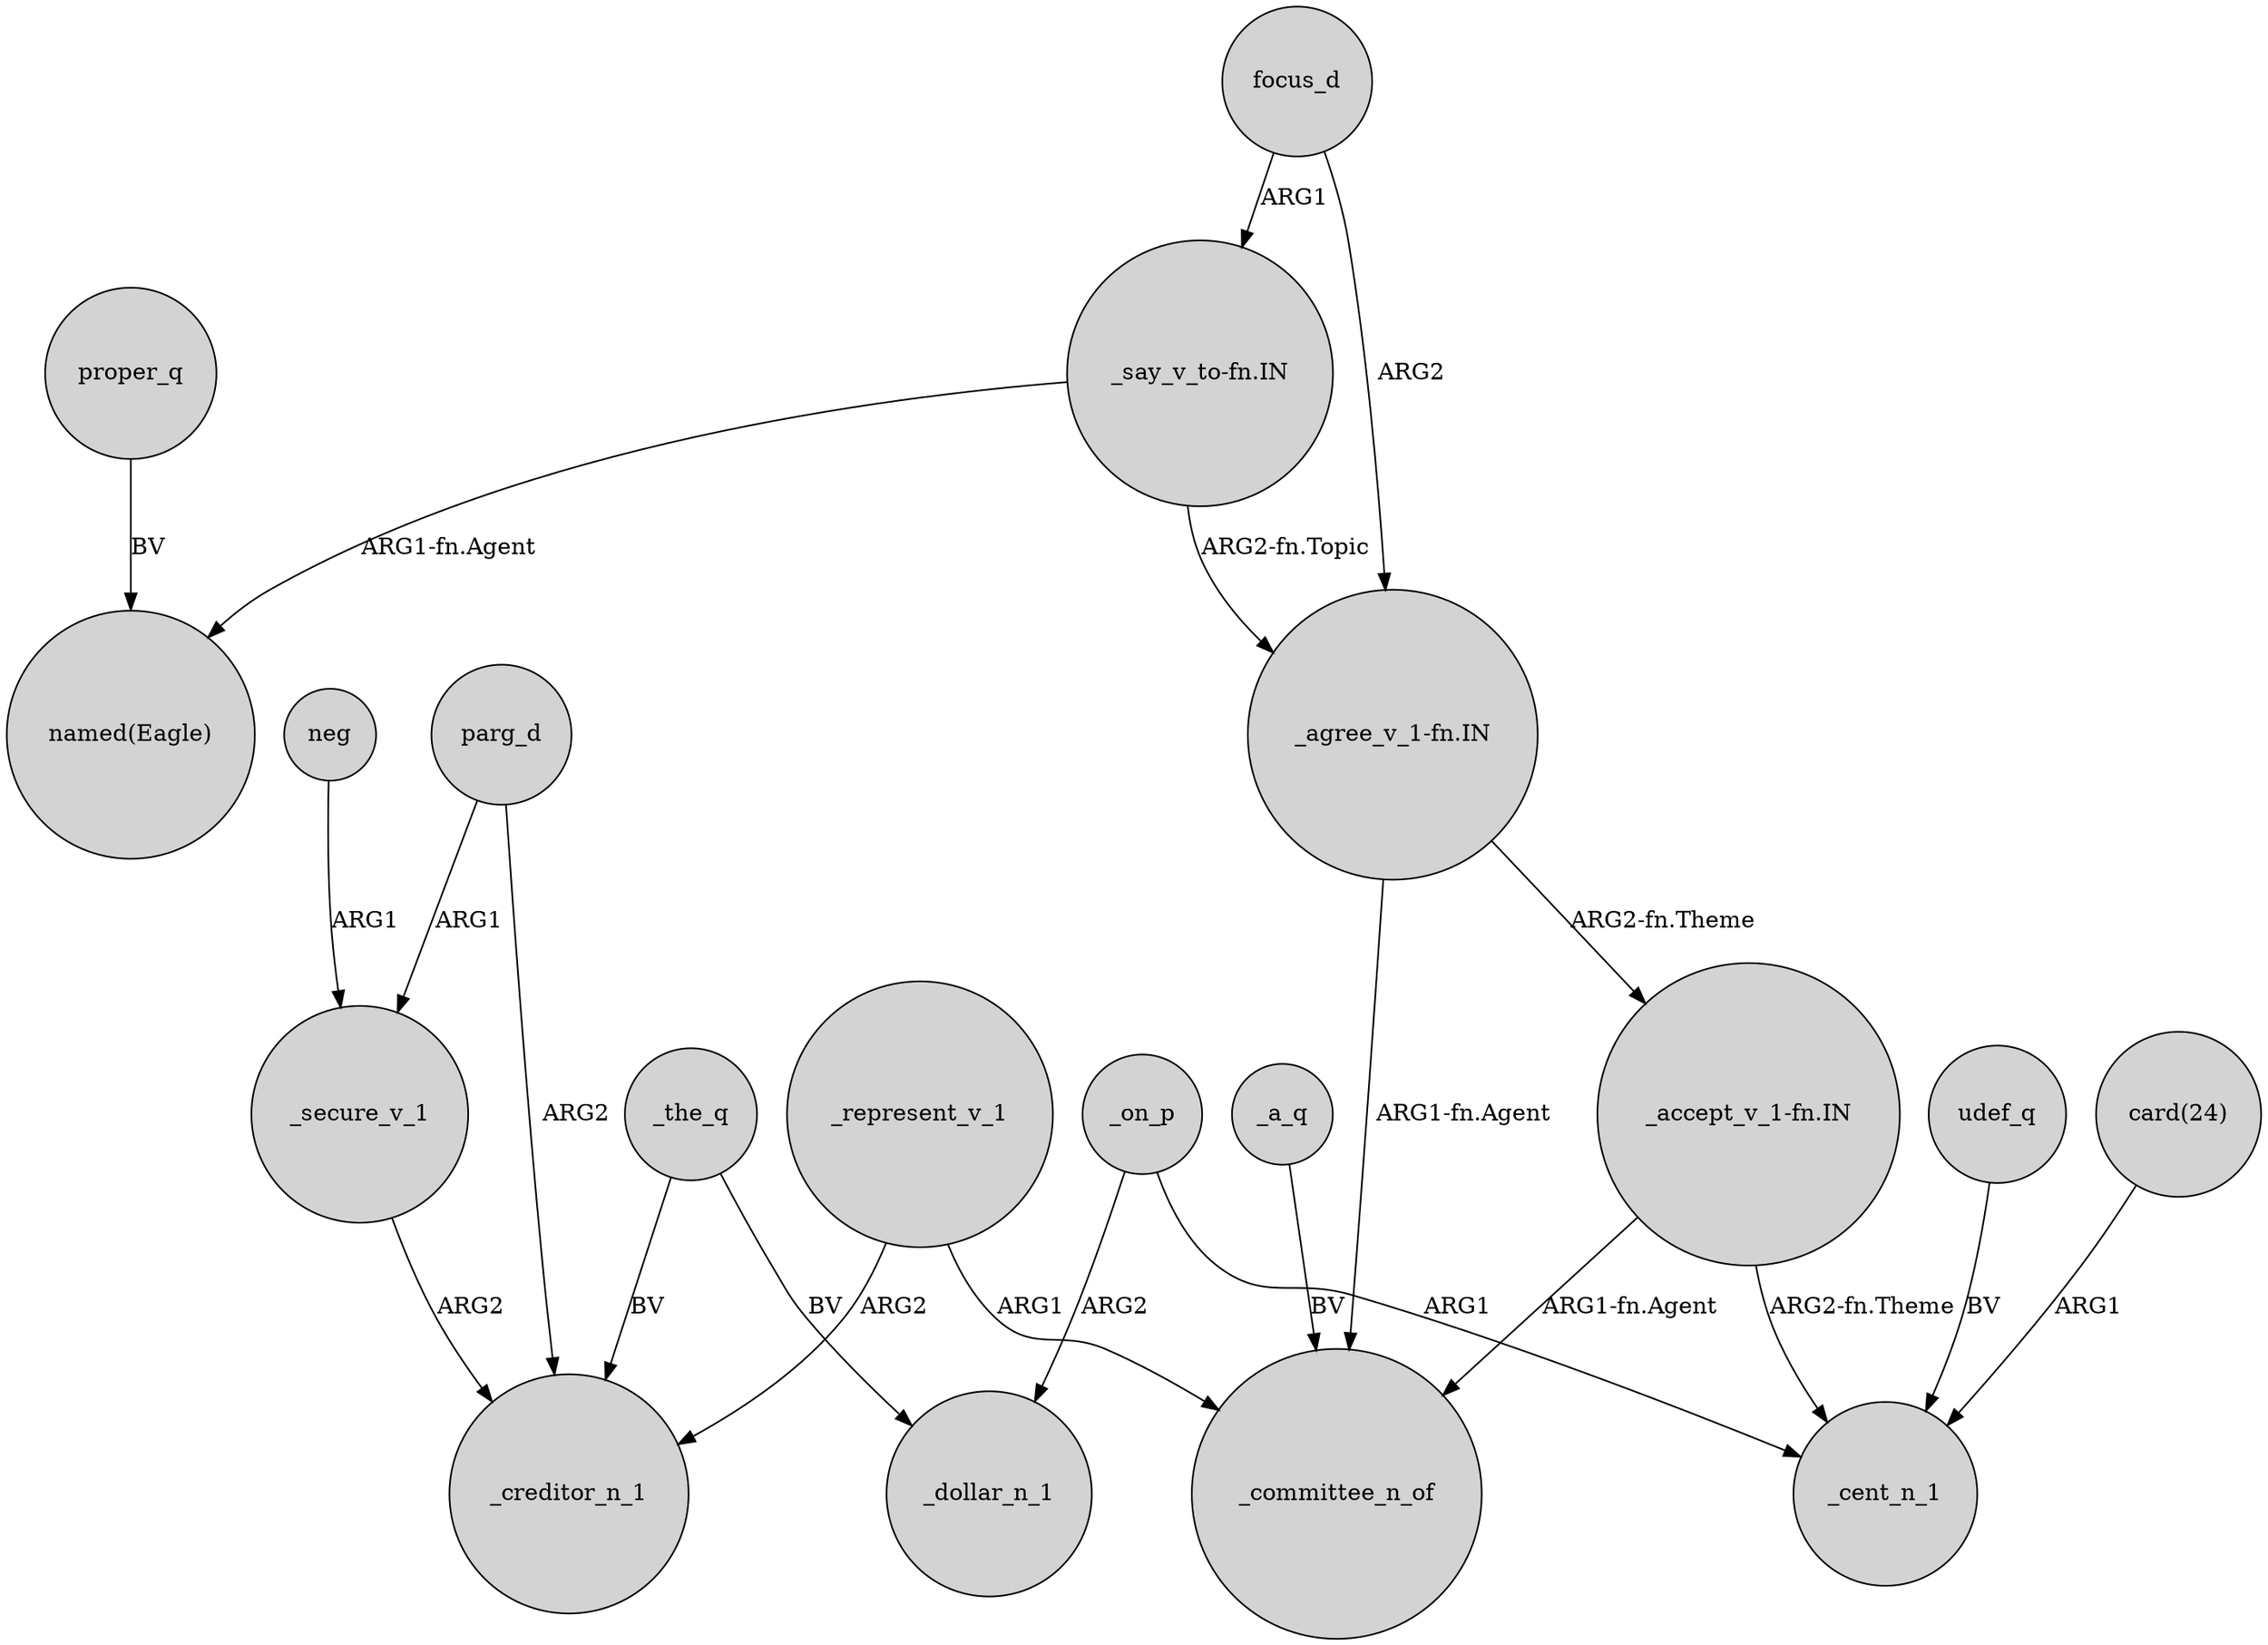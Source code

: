 digraph {
	node [shape=circle style=filled]
	proper_q -> "named(Eagle)" [label=BV]
	_on_p -> _cent_n_1 [label=ARG1]
	"_agree_v_1-fn.IN" -> "_accept_v_1-fn.IN" [label="ARG2-fn.Theme"]
	"_accept_v_1-fn.IN" -> _committee_n_of [label="ARG1-fn.Agent"]
	_a_q -> _committee_n_of [label=BV]
	_the_q -> _dollar_n_1 [label=BV]
	_represent_v_1 -> _committee_n_of [label=ARG1]
	_the_q -> _creditor_n_1 [label=BV]
	"_say_v_to-fn.IN" -> "_agree_v_1-fn.IN" [label="ARG2-fn.Topic"]
	"card(24)" -> _cent_n_1 [label=ARG1]
	udef_q -> _cent_n_1 [label=BV]
	parg_d -> _secure_v_1 [label=ARG1]
	focus_d -> "_agree_v_1-fn.IN" [label=ARG2]
	_represent_v_1 -> _creditor_n_1 [label=ARG2]
	_secure_v_1 -> _creditor_n_1 [label=ARG2]
	neg -> _secure_v_1 [label=ARG1]
	"_accept_v_1-fn.IN" -> _cent_n_1 [label="ARG2-fn.Theme"]
	parg_d -> _creditor_n_1 [label=ARG2]
	_on_p -> _dollar_n_1 [label=ARG2]
	"_say_v_to-fn.IN" -> "named(Eagle)" [label="ARG1-fn.Agent"]
	"_agree_v_1-fn.IN" -> _committee_n_of [label="ARG1-fn.Agent"]
	focus_d -> "_say_v_to-fn.IN" [label=ARG1]
}
